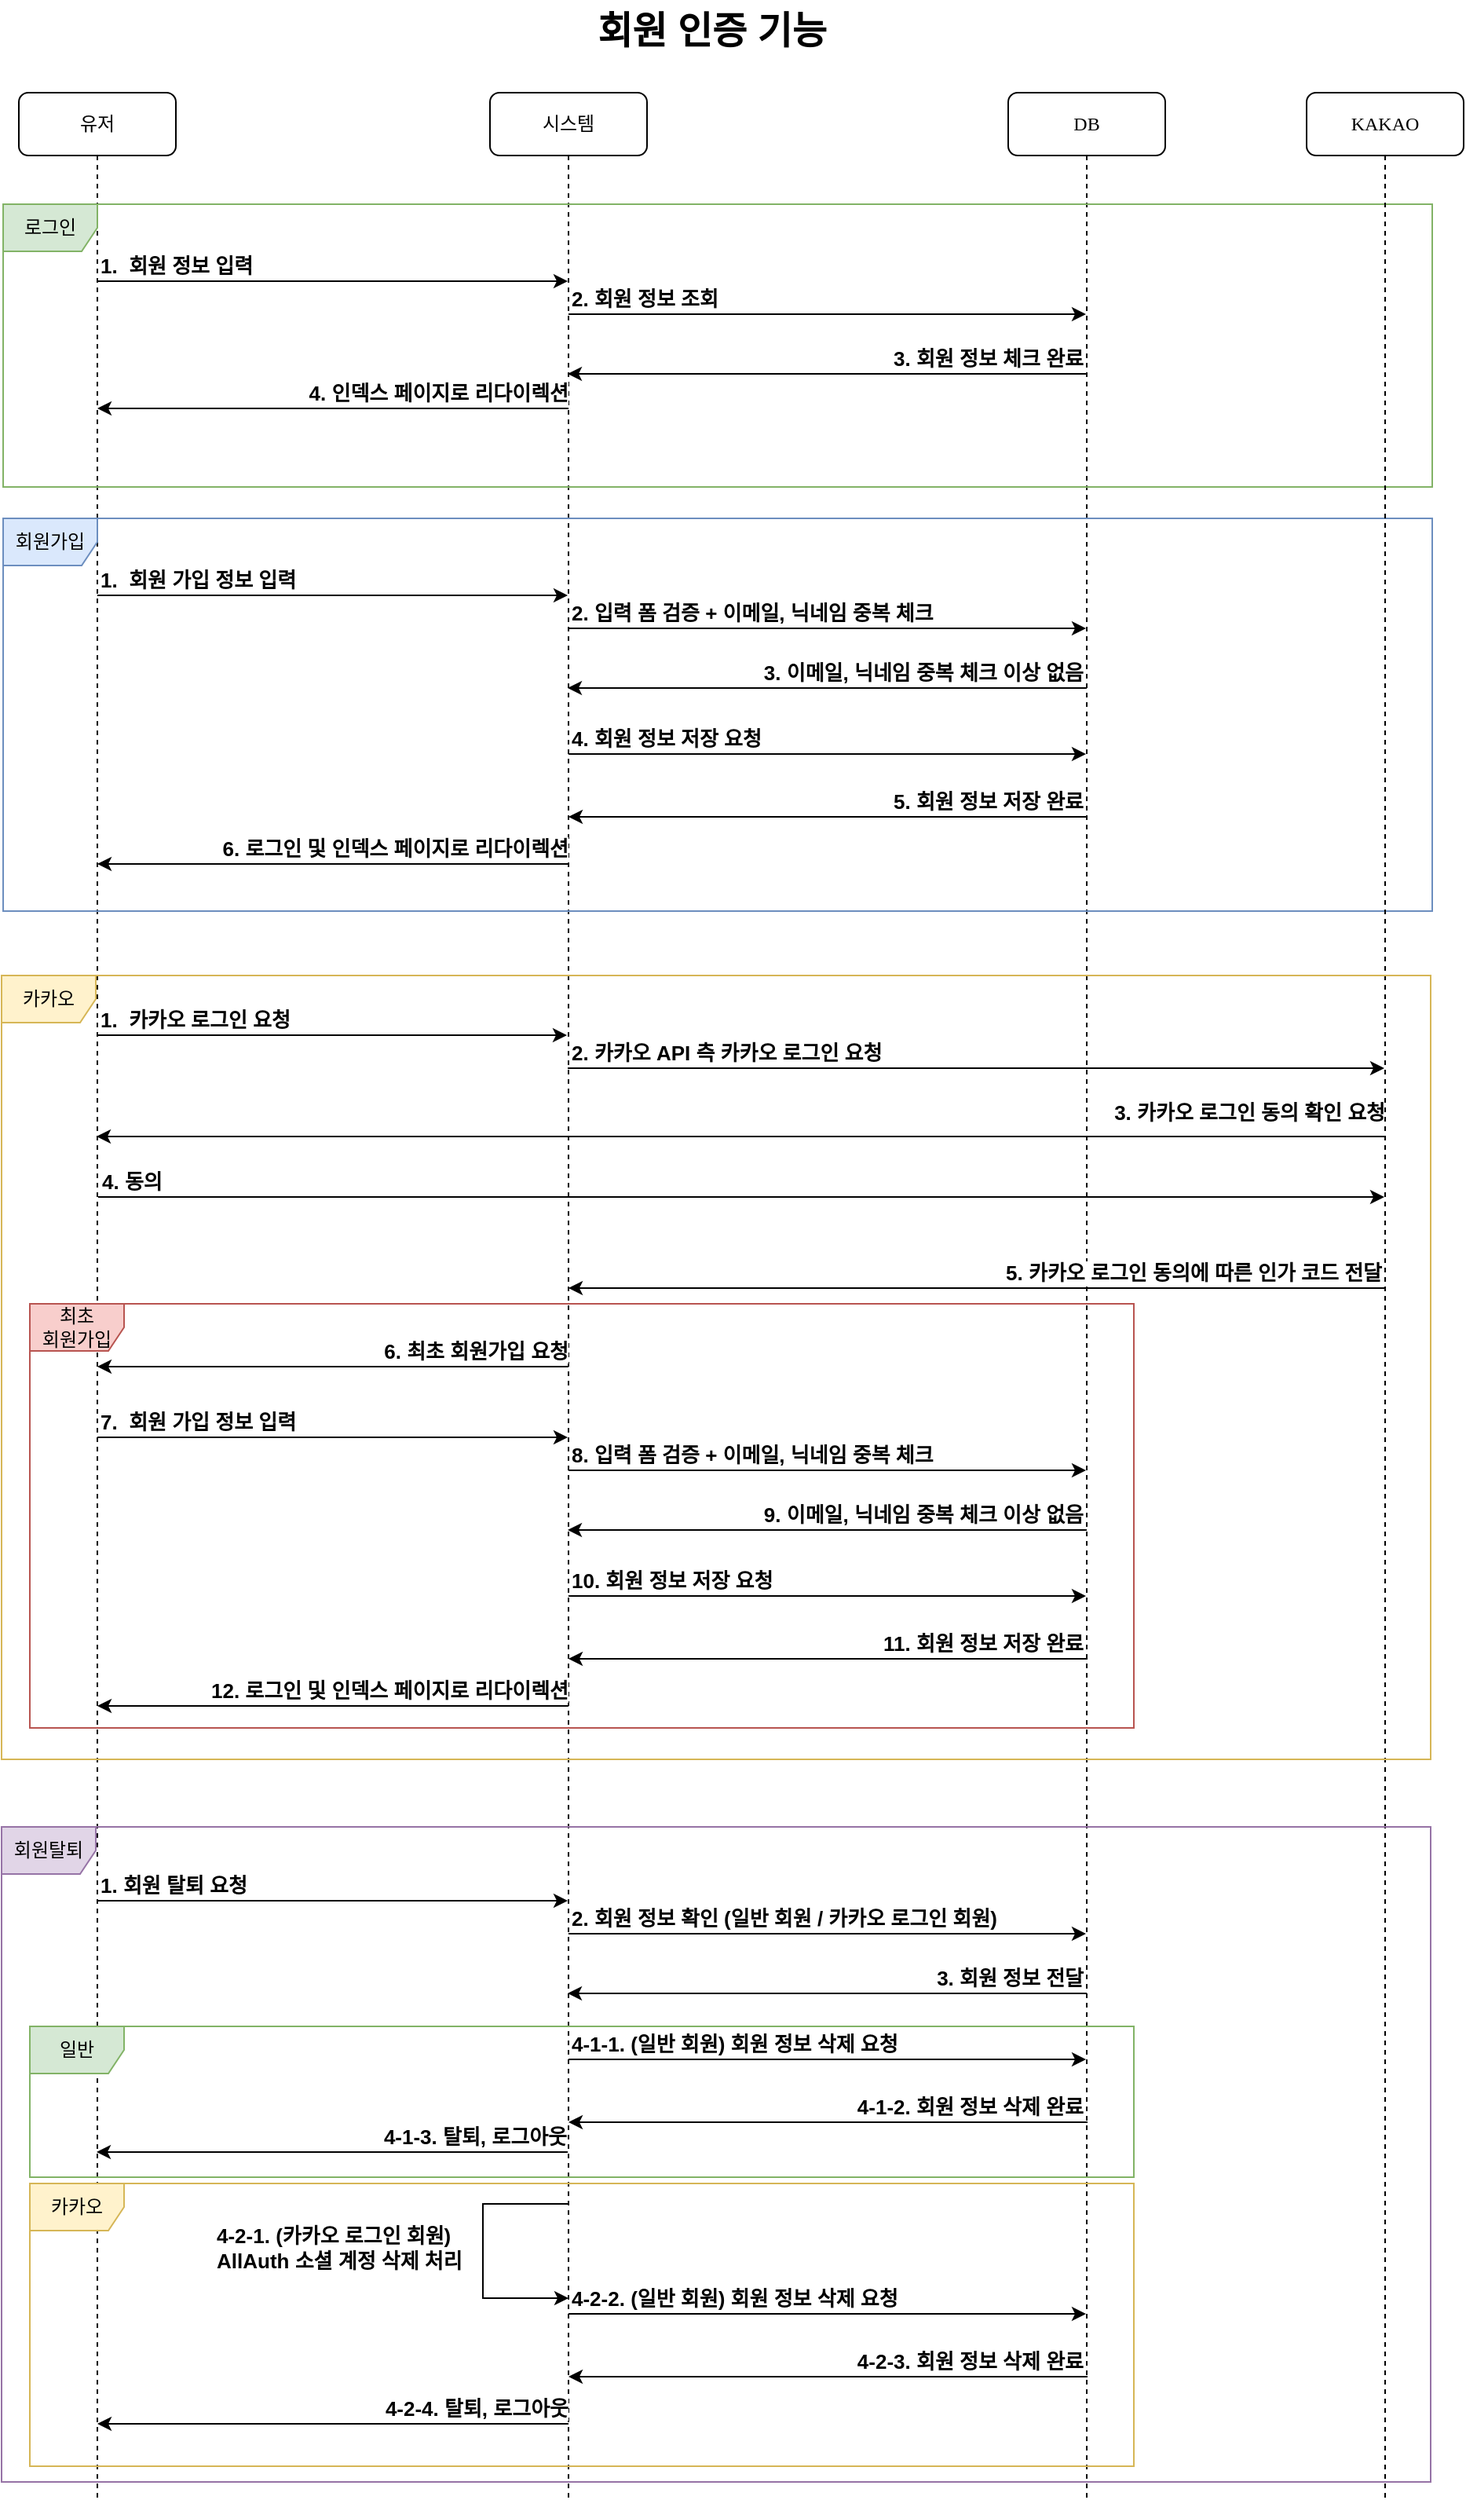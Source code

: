 <mxfile version="21.1.2" type="github">
  <diagram name="Page-1" id="2YBvvXClWsGukQMizWep">
    <mxGraphModel dx="2049" dy="1091" grid="1" gridSize="10" guides="1" tooltips="1" connect="1" arrows="1" fold="1" page="1" pageScale="1" pageWidth="850" pageHeight="1100" math="0" shadow="0">
      <root>
        <mxCell id="0" />
        <mxCell id="1" parent="0" />
        <mxCell id="0MKNSk-OUPgXn_HYRgrb-22" value="회원 인증 기능" style="text;strokeColor=none;fillColor=none;html=1;fontSize=24;fontStyle=1;verticalAlign=middle;align=center;" parent="1" vertex="1">
          <mxGeometry x="451" y="50" width="100" height="40" as="geometry" />
        </mxCell>
        <mxCell id="0MKNSk-OUPgXn_HYRgrb-23" value="시스템" style="shape=umlLifeline;perimeter=lifelinePerimeter;whiteSpace=wrap;html=1;container=1;collapsible=0;recursiveResize=0;outlineConnect=0;rounded=1;shadow=0;comic=0;labelBackgroundColor=none;strokeWidth=1;fontFamily=Verdana;fontSize=12;align=center;" parent="1" vertex="1">
          <mxGeometry x="360" y="109" width="100" height="1531" as="geometry" />
        </mxCell>
        <mxCell id="0MKNSk-OUPgXn_HYRgrb-24" value="" style="endArrow=classic;html=1;rounded=0;" parent="0MKNSk-OUPgXn_HYRgrb-23" target="0MKNSk-OUPgXn_HYRgrb-39" edge="1">
          <mxGeometry width="50" height="50" relative="1" as="geometry">
            <mxPoint x="50" y="201" as="sourcePoint" />
            <mxPoint x="-40" y="201" as="targetPoint" />
          </mxGeometry>
        </mxCell>
        <mxCell id="Bb7urTNdXiFLNzsYrYPc-95" value="" style="endArrow=classic;html=1;rounded=0;edgeStyle=elbowEdgeStyle;" edge="1" parent="0MKNSk-OUPgXn_HYRgrb-23">
          <mxGeometry width="50" height="50" relative="1" as="geometry">
            <mxPoint x="50.5" y="1344" as="sourcePoint" />
            <mxPoint x="50" y="1404" as="targetPoint" />
            <Array as="points">
              <mxPoint x="-4.5" y="1404" />
            </Array>
          </mxGeometry>
        </mxCell>
        <mxCell id="0MKNSk-OUPgXn_HYRgrb-34" value="DB" style="shape=umlLifeline;perimeter=lifelinePerimeter;whiteSpace=wrap;html=1;container=1;collapsible=0;recursiveResize=0;outlineConnect=0;rounded=1;shadow=0;comic=0;labelBackgroundColor=none;strokeWidth=1;fontFamily=Verdana;fontSize=12;align=center;" parent="1" vertex="1">
          <mxGeometry x="690" y="109" width="100" height="1531" as="geometry" />
        </mxCell>
        <mxCell id="0MKNSk-OUPgXn_HYRgrb-35" value="" style="endArrow=classic;html=1;rounded=0;" parent="0MKNSk-OUPgXn_HYRgrb-34" edge="1">
          <mxGeometry width="50" height="50" relative="1" as="geometry">
            <mxPoint x="50" y="179" as="sourcePoint" />
            <mxPoint x="-280.5" y="179" as="targetPoint" />
          </mxGeometry>
        </mxCell>
        <mxCell id="0MKNSk-OUPgXn_HYRgrb-36" value="3. 회원 정보 체크 완료" style="edgeLabel;html=1;align=right;verticalAlign=middle;resizable=0;points=[];fontSize=13;fontStyle=1" parent="0MKNSk-OUPgXn_HYRgrb-34" vertex="1" connectable="0">
          <mxGeometry x="48" y="169" as="geometry" />
        </mxCell>
        <mxCell id="0MKNSk-OUPgXn_HYRgrb-39" value="유저" style="shape=umlLifeline;perimeter=lifelinePerimeter;whiteSpace=wrap;html=1;container=1;collapsible=0;recursiveResize=0;outlineConnect=0;rounded=1;shadow=0;comic=0;labelBackgroundColor=none;strokeWidth=1;fontFamily=Verdana;fontSize=12;align=center;" parent="1" vertex="1">
          <mxGeometry x="60" y="109" width="100" height="1531" as="geometry" />
        </mxCell>
        <mxCell id="0MKNSk-OUPgXn_HYRgrb-40" value="" style="endArrow=classic;html=1;rounded=0;" parent="1" edge="1">
          <mxGeometry width="50" height="50" relative="1" as="geometry">
            <mxPoint x="110" y="229" as="sourcePoint" />
            <mxPoint x="409.5" y="229" as="targetPoint" />
          </mxGeometry>
        </mxCell>
        <mxCell id="0MKNSk-OUPgXn_HYRgrb-41" value="1.&amp;nbsp; 회원 정보 입력" style="edgeLabel;html=1;align=left;verticalAlign=middle;resizable=0;points=[];fontSize=13;fontStyle=1" parent="0MKNSk-OUPgXn_HYRgrb-40" vertex="1" connectable="0">
          <mxGeometry x="-0.245" y="4" relative="1" as="geometry">
            <mxPoint x="-113" y="-6" as="offset" />
          </mxGeometry>
        </mxCell>
        <mxCell id="0MKNSk-OUPgXn_HYRgrb-42" value="" style="endArrow=classic;html=1;rounded=0;" parent="1" edge="1">
          <mxGeometry width="50" height="50" relative="1" as="geometry">
            <mxPoint x="410" y="250" as="sourcePoint" />
            <mxPoint x="739.5" y="250" as="targetPoint" />
          </mxGeometry>
        </mxCell>
        <mxCell id="0MKNSk-OUPgXn_HYRgrb-43" value="2. 회원 정보 조회" style="edgeLabel;html=1;align=left;verticalAlign=middle;resizable=0;points=[];fontSize=13;fontStyle=1" parent="1" vertex="1" connectable="0">
          <mxGeometry x="410" y="240" as="geometry" />
        </mxCell>
        <mxCell id="0MKNSk-OUPgXn_HYRgrb-44" value="4. 인덱스 페이지로 리다이렉션" style="edgeLabel;html=1;align=right;verticalAlign=middle;resizable=0;points=[];fontSize=13;fontStyle=1" parent="1" vertex="1" connectable="0">
          <mxGeometry x="410" y="300" as="geometry" />
        </mxCell>
        <mxCell id="0MKNSk-OUPgXn_HYRgrb-45" value="로그인" style="shape=umlFrame;whiteSpace=wrap;html=1;pointerEvents=0;fillColor=#d5e8d4;strokeColor=#82b366;" parent="1" vertex="1">
          <mxGeometry x="50" y="180" width="910" height="180" as="geometry" />
        </mxCell>
        <mxCell id="Bb7urTNdXiFLNzsYrYPc-1" value="" style="endArrow=classic;html=1;rounded=0;" edge="1" parent="1">
          <mxGeometry width="50" height="50" relative="1" as="geometry">
            <mxPoint x="410" y="600" as="sourcePoint" />
            <mxPoint x="110" y="600" as="targetPoint" />
          </mxGeometry>
        </mxCell>
        <mxCell id="Bb7urTNdXiFLNzsYrYPc-2" value="" style="endArrow=classic;html=1;rounded=0;" edge="1" parent="1">
          <mxGeometry width="50" height="50" relative="1" as="geometry">
            <mxPoint x="740" y="488" as="sourcePoint" />
            <mxPoint x="409.5" y="488" as="targetPoint" />
          </mxGeometry>
        </mxCell>
        <mxCell id="Bb7urTNdXiFLNzsYrYPc-3" value="3. 이메일, 닉네임 중복 체크 이상 없음" style="edgeLabel;html=1;align=right;verticalAlign=middle;resizable=0;points=[];fontSize=13;fontStyle=1" vertex="1" connectable="0" parent="1">
          <mxGeometry x="738" y="478" as="geometry" />
        </mxCell>
        <mxCell id="Bb7urTNdXiFLNzsYrYPc-4" value="" style="endArrow=classic;html=1;rounded=0;" edge="1" parent="1">
          <mxGeometry width="50" height="50" relative="1" as="geometry">
            <mxPoint x="110" y="429" as="sourcePoint" />
            <mxPoint x="409.5" y="429" as="targetPoint" />
          </mxGeometry>
        </mxCell>
        <mxCell id="Bb7urTNdXiFLNzsYrYPc-5" value="1.&amp;nbsp; 회원 가입 정보 입력" style="edgeLabel;html=1;align=left;verticalAlign=middle;resizable=0;points=[];fontSize=13;fontStyle=1" vertex="1" connectable="0" parent="Bb7urTNdXiFLNzsYrYPc-4">
          <mxGeometry x="-0.245" y="4" relative="1" as="geometry">
            <mxPoint x="-113" y="-6" as="offset" />
          </mxGeometry>
        </mxCell>
        <mxCell id="Bb7urTNdXiFLNzsYrYPc-6" value="" style="endArrow=classic;html=1;rounded=0;" edge="1" parent="1">
          <mxGeometry width="50" height="50" relative="1" as="geometry">
            <mxPoint x="410" y="450" as="sourcePoint" />
            <mxPoint x="739.5" y="450" as="targetPoint" />
          </mxGeometry>
        </mxCell>
        <mxCell id="Bb7urTNdXiFLNzsYrYPc-7" value="2. 입력 폼 검증 + 이메일, 닉네임 중복 체크" style="edgeLabel;html=1;align=left;verticalAlign=middle;resizable=0;points=[];fontSize=13;fontStyle=1" vertex="1" connectable="0" parent="1">
          <mxGeometry x="410" y="440" as="geometry" />
        </mxCell>
        <mxCell id="Bb7urTNdXiFLNzsYrYPc-8" value="6. 로그인 및 인덱스 페이지로 리다이렉션" style="edgeLabel;html=1;align=right;verticalAlign=middle;resizable=0;points=[];fontSize=13;fontStyle=1" vertex="1" connectable="0" parent="1">
          <mxGeometry x="410" y="590" as="geometry" />
        </mxCell>
        <mxCell id="Bb7urTNdXiFLNzsYrYPc-9" value="회원가입" style="shape=umlFrame;whiteSpace=wrap;html=1;pointerEvents=0;fillColor=#dae8fc;strokeColor=#6c8ebf;" vertex="1" parent="1">
          <mxGeometry x="50" y="380" width="910" height="250" as="geometry" />
        </mxCell>
        <mxCell id="Bb7urTNdXiFLNzsYrYPc-10" value="" style="endArrow=classic;html=1;rounded=0;" edge="1" parent="1">
          <mxGeometry width="50" height="50" relative="1" as="geometry">
            <mxPoint x="410" y="530" as="sourcePoint" />
            <mxPoint x="739.5" y="530" as="targetPoint" />
          </mxGeometry>
        </mxCell>
        <mxCell id="Bb7urTNdXiFLNzsYrYPc-11" value="4. 회원 정보 저장 요청" style="edgeLabel;html=1;align=left;verticalAlign=middle;resizable=0;points=[];fontSize=13;fontStyle=1" vertex="1" connectable="0" parent="1">
          <mxGeometry x="410" y="520" as="geometry" />
        </mxCell>
        <mxCell id="Bb7urTNdXiFLNzsYrYPc-12" value="" style="endArrow=classic;html=1;rounded=0;" edge="1" parent="1">
          <mxGeometry width="50" height="50" relative="1" as="geometry">
            <mxPoint x="740.5" y="570" as="sourcePoint" />
            <mxPoint x="410" y="570" as="targetPoint" />
          </mxGeometry>
        </mxCell>
        <mxCell id="Bb7urTNdXiFLNzsYrYPc-13" value="5. 회원 정보 저장 완료" style="edgeLabel;html=1;align=right;verticalAlign=middle;resizable=0;points=[];fontSize=13;fontStyle=1" vertex="1" connectable="0" parent="1">
          <mxGeometry x="738.5" y="560" as="geometry" />
        </mxCell>
        <mxCell id="Bb7urTNdXiFLNzsYrYPc-41" value="" style="endArrow=classic;html=1;rounded=0;" edge="1" parent="1">
          <mxGeometry width="50" height="50" relative="1" as="geometry">
            <mxPoint x="929.5" y="773.5" as="sourcePoint" />
            <mxPoint x="109.5" y="773.5" as="targetPoint" />
          </mxGeometry>
        </mxCell>
        <mxCell id="Bb7urTNdXiFLNzsYrYPc-42" value="3. 카카오 로그인 동의 확인 요청" style="edgeLabel;html=1;align=right;verticalAlign=middle;resizable=0;points=[];fontSize=13;fontStyle=1" vertex="1" connectable="0" parent="1">
          <mxGeometry x="930" y="758" as="geometry" />
        </mxCell>
        <mxCell id="Bb7urTNdXiFLNzsYrYPc-43" value="" style="endArrow=classic;html=1;rounded=0;" edge="1" parent="1">
          <mxGeometry width="50" height="50" relative="1" as="geometry">
            <mxPoint x="109.5" y="709" as="sourcePoint" />
            <mxPoint x="409" y="709" as="targetPoint" />
          </mxGeometry>
        </mxCell>
        <mxCell id="Bb7urTNdXiFLNzsYrYPc-44" value="1.&amp;nbsp; 카카오 로그인 요청" style="edgeLabel;html=1;align=left;verticalAlign=middle;resizable=0;points=[];fontSize=13;fontStyle=1" vertex="1" connectable="0" parent="Bb7urTNdXiFLNzsYrYPc-43">
          <mxGeometry x="-0.245" y="4" relative="1" as="geometry">
            <mxPoint x="-113" y="-6" as="offset" />
          </mxGeometry>
        </mxCell>
        <mxCell id="Bb7urTNdXiFLNzsYrYPc-45" value="" style="endArrow=classic;html=1;rounded=0;" edge="1" parent="1" target="Bb7urTNdXiFLNzsYrYPc-53">
          <mxGeometry width="50" height="50" relative="1" as="geometry">
            <mxPoint x="409.5" y="730" as="sourcePoint" />
            <mxPoint x="739" y="730" as="targetPoint" />
          </mxGeometry>
        </mxCell>
        <mxCell id="Bb7urTNdXiFLNzsYrYPc-46" value="2. 카카오 API 측 카카오 로그인 요청" style="edgeLabel;html=1;align=left;verticalAlign=middle;resizable=0;points=[];fontSize=13;fontStyle=1" vertex="1" connectable="0" parent="1">
          <mxGeometry x="409.5" y="720" as="geometry" />
        </mxCell>
        <mxCell id="Bb7urTNdXiFLNzsYrYPc-53" value="KAKAO" style="shape=umlLifeline;perimeter=lifelinePerimeter;whiteSpace=wrap;html=1;container=1;collapsible=0;recursiveResize=0;outlineConnect=0;rounded=1;shadow=0;comic=0;labelBackgroundColor=none;strokeWidth=1;fontFamily=Verdana;fontSize=12;align=center;" vertex="1" parent="1">
          <mxGeometry x="880" y="109" width="100" height="1531" as="geometry" />
        </mxCell>
        <mxCell id="Bb7urTNdXiFLNzsYrYPc-56" value="" style="endArrow=classic;html=1;rounded=0;" edge="1" parent="1" target="Bb7urTNdXiFLNzsYrYPc-53">
          <mxGeometry width="50" height="50" relative="1" as="geometry">
            <mxPoint x="110.5" y="812" as="sourcePoint" />
            <mxPoint x="410" y="812" as="targetPoint" />
          </mxGeometry>
        </mxCell>
        <mxCell id="Bb7urTNdXiFLNzsYrYPc-57" value="4. 동의" style="edgeLabel;html=1;align=left;verticalAlign=middle;resizable=0;points=[];fontSize=13;fontStyle=1" vertex="1" connectable="0" parent="Bb7urTNdXiFLNzsYrYPc-56">
          <mxGeometry x="-0.245" y="4" relative="1" as="geometry">
            <mxPoint x="-309" y="-6" as="offset" />
          </mxGeometry>
        </mxCell>
        <mxCell id="Bb7urTNdXiFLNzsYrYPc-58" value="" style="endArrow=classic;html=1;rounded=0;" edge="1" parent="1" target="0MKNSk-OUPgXn_HYRgrb-23">
          <mxGeometry width="50" height="50" relative="1" as="geometry">
            <mxPoint x="930" y="870" as="sourcePoint" />
            <mxPoint x="599.5" y="870" as="targetPoint" />
          </mxGeometry>
        </mxCell>
        <mxCell id="Bb7urTNdXiFLNzsYrYPc-59" value="5. 카카오 로그인 동의에 따른 인가 코드 전달" style="edgeLabel;html=1;align=right;verticalAlign=middle;resizable=0;points=[];fontSize=13;fontStyle=1" vertex="1" connectable="0" parent="1">
          <mxGeometry x="928" y="860" as="geometry" />
        </mxCell>
        <mxCell id="Bb7urTNdXiFLNzsYrYPc-61" value="6. 최초 회원가입 요청" style="edgeLabel;html=1;align=right;verticalAlign=middle;resizable=0;points=[];fontSize=13;fontStyle=1" vertex="1" connectable="0" parent="1">
          <mxGeometry x="410" y="910" as="geometry" />
        </mxCell>
        <mxCell id="Bb7urTNdXiFLNzsYrYPc-60" value="" style="endArrow=classic;html=1;rounded=0;" edge="1" parent="1">
          <mxGeometry width="50" height="50" relative="1" as="geometry">
            <mxPoint x="410" y="920" as="sourcePoint" />
            <mxPoint x="110" y="920" as="targetPoint" />
          </mxGeometry>
        </mxCell>
        <mxCell id="Bb7urTNdXiFLNzsYrYPc-62" value="" style="endArrow=classic;html=1;rounded=0;" edge="1" parent="1">
          <mxGeometry width="50" height="50" relative="1" as="geometry">
            <mxPoint x="410" y="1136" as="sourcePoint" />
            <mxPoint x="110" y="1136" as="targetPoint" />
          </mxGeometry>
        </mxCell>
        <mxCell id="Bb7urTNdXiFLNzsYrYPc-63" value="" style="endArrow=classic;html=1;rounded=0;" edge="1" parent="1">
          <mxGeometry width="50" height="50" relative="1" as="geometry">
            <mxPoint x="740" y="1024" as="sourcePoint" />
            <mxPoint x="409.5" y="1024" as="targetPoint" />
          </mxGeometry>
        </mxCell>
        <mxCell id="Bb7urTNdXiFLNzsYrYPc-64" value="9. 이메일, 닉네임 중복 체크 이상 없음" style="edgeLabel;html=1;align=right;verticalAlign=middle;resizable=0;points=[];fontSize=13;fontStyle=1" vertex="1" connectable="0" parent="1">
          <mxGeometry x="738" y="1014" as="geometry" />
        </mxCell>
        <mxCell id="Bb7urTNdXiFLNzsYrYPc-65" value="" style="endArrow=classic;html=1;rounded=0;" edge="1" parent="1">
          <mxGeometry width="50" height="50" relative="1" as="geometry">
            <mxPoint x="110" y="965" as="sourcePoint" />
            <mxPoint x="409.5" y="965" as="targetPoint" />
          </mxGeometry>
        </mxCell>
        <mxCell id="Bb7urTNdXiFLNzsYrYPc-66" value="7.&amp;nbsp; 회원 가입 정보 입력" style="edgeLabel;html=1;align=left;verticalAlign=middle;resizable=0;points=[];fontSize=13;fontStyle=1" vertex="1" connectable="0" parent="Bb7urTNdXiFLNzsYrYPc-65">
          <mxGeometry x="-0.245" y="4" relative="1" as="geometry">
            <mxPoint x="-113" y="-6" as="offset" />
          </mxGeometry>
        </mxCell>
        <mxCell id="Bb7urTNdXiFLNzsYrYPc-67" value="" style="endArrow=classic;html=1;rounded=0;" edge="1" parent="1">
          <mxGeometry width="50" height="50" relative="1" as="geometry">
            <mxPoint x="410" y="986" as="sourcePoint" />
            <mxPoint x="739.5" y="986" as="targetPoint" />
          </mxGeometry>
        </mxCell>
        <mxCell id="Bb7urTNdXiFLNzsYrYPc-68" value="8. 입력 폼 검증 + 이메일, 닉네임 중복 체크" style="edgeLabel;html=1;align=left;verticalAlign=middle;resizable=0;points=[];fontSize=13;fontStyle=1" vertex="1" connectable="0" parent="1">
          <mxGeometry x="410" y="976" as="geometry" />
        </mxCell>
        <mxCell id="Bb7urTNdXiFLNzsYrYPc-69" value="12. 로그인 및 인덱스 페이지로 리다이렉션" style="edgeLabel;html=1;align=right;verticalAlign=middle;resizable=0;points=[];fontSize=13;fontStyle=1" vertex="1" connectable="0" parent="1">
          <mxGeometry x="410" y="1126" as="geometry" />
        </mxCell>
        <mxCell id="Bb7urTNdXiFLNzsYrYPc-70" value="" style="endArrow=classic;html=1;rounded=0;" edge="1" parent="1">
          <mxGeometry width="50" height="50" relative="1" as="geometry">
            <mxPoint x="410" y="1066" as="sourcePoint" />
            <mxPoint x="739.5" y="1066" as="targetPoint" />
          </mxGeometry>
        </mxCell>
        <mxCell id="Bb7urTNdXiFLNzsYrYPc-71" value="10. 회원 정보 저장 요청" style="edgeLabel;html=1;align=left;verticalAlign=middle;resizable=0;points=[];fontSize=13;fontStyle=1" vertex="1" connectable="0" parent="1">
          <mxGeometry x="410" y="1056" as="geometry" />
        </mxCell>
        <mxCell id="Bb7urTNdXiFLNzsYrYPc-72" value="" style="endArrow=classic;html=1;rounded=0;" edge="1" parent="1">
          <mxGeometry width="50" height="50" relative="1" as="geometry">
            <mxPoint x="740.5" y="1106" as="sourcePoint" />
            <mxPoint x="410" y="1106" as="targetPoint" />
          </mxGeometry>
        </mxCell>
        <mxCell id="Bb7urTNdXiFLNzsYrYPc-73" value="11. 회원 정보 저장 완료" style="edgeLabel;html=1;align=right;verticalAlign=middle;resizable=0;points=[];fontSize=13;fontStyle=1" vertex="1" connectable="0" parent="1">
          <mxGeometry x="738.5" y="1096" as="geometry" />
        </mxCell>
        <mxCell id="Bb7urTNdXiFLNzsYrYPc-76" value="카카오" style="shape=umlFrame;whiteSpace=wrap;html=1;pointerEvents=0;fillColor=#fff2cc;strokeColor=#d6b656;" vertex="1" parent="1">
          <mxGeometry x="49" y="671" width="910" height="499" as="geometry" />
        </mxCell>
        <mxCell id="Bb7urTNdXiFLNzsYrYPc-77" value="최초 &lt;br&gt;회원가입" style="shape=umlFrame;whiteSpace=wrap;html=1;pointerEvents=0;fillColor=#f8cecc;strokeColor=#b85450;" vertex="1" parent="1">
          <mxGeometry x="67" y="880" width="703" height="270" as="geometry" />
        </mxCell>
        <mxCell id="Bb7urTNdXiFLNzsYrYPc-79" value="" style="endArrow=classic;html=1;rounded=0;" edge="1" parent="1">
          <mxGeometry width="50" height="50" relative="1" as="geometry">
            <mxPoint x="410" y="1593" as="sourcePoint" />
            <mxPoint x="110" y="1593" as="targetPoint" />
          </mxGeometry>
        </mxCell>
        <mxCell id="Bb7urTNdXiFLNzsYrYPc-80" value="" style="endArrow=classic;html=1;rounded=0;" edge="1" parent="1">
          <mxGeometry width="50" height="50" relative="1" as="geometry">
            <mxPoint x="740" y="1319" as="sourcePoint" />
            <mxPoint x="409.5" y="1319" as="targetPoint" />
          </mxGeometry>
        </mxCell>
        <mxCell id="Bb7urTNdXiFLNzsYrYPc-81" value="3. 회원 정보 전달" style="edgeLabel;html=1;align=right;verticalAlign=middle;resizable=0;points=[];fontSize=13;fontStyle=1" vertex="1" connectable="0" parent="1">
          <mxGeometry x="738" y="1309" as="geometry" />
        </mxCell>
        <mxCell id="Bb7urTNdXiFLNzsYrYPc-82" value="" style="endArrow=classic;html=1;rounded=0;" edge="1" parent="1">
          <mxGeometry width="50" height="50" relative="1" as="geometry">
            <mxPoint x="110" y="1260" as="sourcePoint" />
            <mxPoint x="409.5" y="1260" as="targetPoint" />
          </mxGeometry>
        </mxCell>
        <mxCell id="Bb7urTNdXiFLNzsYrYPc-83" value="1. 회원 탈퇴 요청" style="edgeLabel;html=1;align=left;verticalAlign=middle;resizable=0;points=[];fontSize=13;fontStyle=1" vertex="1" connectable="0" parent="Bb7urTNdXiFLNzsYrYPc-82">
          <mxGeometry x="-0.245" y="4" relative="1" as="geometry">
            <mxPoint x="-113" y="-6" as="offset" />
          </mxGeometry>
        </mxCell>
        <mxCell id="Bb7urTNdXiFLNzsYrYPc-84" value="" style="endArrow=classic;html=1;rounded=0;" edge="1" parent="1">
          <mxGeometry width="50" height="50" relative="1" as="geometry">
            <mxPoint x="410" y="1281" as="sourcePoint" />
            <mxPoint x="739.5" y="1281" as="targetPoint" />
          </mxGeometry>
        </mxCell>
        <mxCell id="Bb7urTNdXiFLNzsYrYPc-85" value="2. 회원 정보 확인 (일반 회원 / 카카오 로그인 회원)" style="edgeLabel;html=1;align=left;verticalAlign=middle;resizable=0;points=[];fontSize=13;fontStyle=1" vertex="1" connectable="0" parent="1">
          <mxGeometry x="410" y="1271" as="geometry" />
        </mxCell>
        <mxCell id="Bb7urTNdXiFLNzsYrYPc-86" value="4-2-4. 탈퇴, 로그아웃" style="edgeLabel;html=1;align=right;verticalAlign=middle;resizable=0;points=[];fontSize=13;fontStyle=1" vertex="1" connectable="0" parent="1">
          <mxGeometry x="410" y="1583" as="geometry" />
        </mxCell>
        <mxCell id="Bb7urTNdXiFLNzsYrYPc-87" value="" style="endArrow=classic;html=1;rounded=0;" edge="1" parent="1">
          <mxGeometry width="50" height="50" relative="1" as="geometry">
            <mxPoint x="410" y="1361" as="sourcePoint" />
            <mxPoint x="739.5" y="1361" as="targetPoint" />
          </mxGeometry>
        </mxCell>
        <mxCell id="Bb7urTNdXiFLNzsYrYPc-88" value="4-1-1. (일반 회원) 회원 정보 삭제 요청" style="edgeLabel;html=1;align=left;verticalAlign=middle;resizable=0;points=[];fontSize=13;fontStyle=1" vertex="1" connectable="0" parent="1">
          <mxGeometry x="410" y="1351" as="geometry" />
        </mxCell>
        <mxCell id="Bb7urTNdXiFLNzsYrYPc-89" value="" style="endArrow=classic;html=1;rounded=0;" edge="1" parent="1">
          <mxGeometry width="50" height="50" relative="1" as="geometry">
            <mxPoint x="740.5" y="1401" as="sourcePoint" />
            <mxPoint x="410" y="1401" as="targetPoint" />
          </mxGeometry>
        </mxCell>
        <mxCell id="Bb7urTNdXiFLNzsYrYPc-90" value="4-1-2. 회원 정보 삭제 완료" style="edgeLabel;html=1;align=right;verticalAlign=middle;resizable=0;points=[];fontSize=13;fontStyle=1" vertex="1" connectable="0" parent="1">
          <mxGeometry x="738.5" y="1391" as="geometry" />
        </mxCell>
        <mxCell id="Bb7urTNdXiFLNzsYrYPc-91" value="" style="endArrow=classic;html=1;rounded=0;" edge="1" parent="1">
          <mxGeometry width="50" height="50" relative="1" as="geometry">
            <mxPoint x="410" y="1523" as="sourcePoint" />
            <mxPoint x="739.5" y="1523" as="targetPoint" />
          </mxGeometry>
        </mxCell>
        <mxCell id="Bb7urTNdXiFLNzsYrYPc-92" value="4-2-2. (일반 회원) 회원 정보 삭제 요청" style="edgeLabel;html=1;align=left;verticalAlign=middle;resizable=0;points=[];fontSize=13;fontStyle=1" vertex="1" connectable="0" parent="1">
          <mxGeometry x="410" y="1513" as="geometry" />
        </mxCell>
        <mxCell id="Bb7urTNdXiFLNzsYrYPc-93" value="" style="endArrow=classic;html=1;rounded=0;" edge="1" parent="1">
          <mxGeometry width="50" height="50" relative="1" as="geometry">
            <mxPoint x="740.5" y="1563" as="sourcePoint" />
            <mxPoint x="410" y="1563" as="targetPoint" />
          </mxGeometry>
        </mxCell>
        <mxCell id="Bb7urTNdXiFLNzsYrYPc-94" value="4-2-3. 회원 정보 삭제 완료" style="edgeLabel;html=1;align=right;verticalAlign=middle;resizable=0;points=[];fontSize=13;fontStyle=1" vertex="1" connectable="0" parent="1">
          <mxGeometry x="738.5" y="1553" as="geometry" />
        </mxCell>
        <mxCell id="Bb7urTNdXiFLNzsYrYPc-96" value="" style="endArrow=classic;html=1;rounded=0;" edge="1" parent="1">
          <mxGeometry width="50" height="50" relative="1" as="geometry">
            <mxPoint x="409.5" y="1420" as="sourcePoint" />
            <mxPoint x="109.5" y="1420" as="targetPoint" />
          </mxGeometry>
        </mxCell>
        <mxCell id="Bb7urTNdXiFLNzsYrYPc-97" value="4-1-3. 탈퇴, 로그아웃" style="edgeLabel;html=1;align=right;verticalAlign=middle;resizable=0;points=[];fontSize=13;fontStyle=1" vertex="1" connectable="0" parent="1">
          <mxGeometry x="409.5" y="1410" as="geometry" />
        </mxCell>
        <mxCell id="Bb7urTNdXiFLNzsYrYPc-98" value="4-2-1. (카카오 로그인 회원)&lt;br&gt;AllAuth 소셜 계정 삭제 처리" style="edgeLabel;html=1;align=left;verticalAlign=middle;resizable=0;points=[];fontSize=13;fontStyle=1" vertex="1" connectable="0" parent="1">
          <mxGeometry x="184" y="1481" as="geometry" />
        </mxCell>
        <mxCell id="Bb7urTNdXiFLNzsYrYPc-99" value="일반" style="shape=umlFrame;whiteSpace=wrap;html=1;pointerEvents=0;fillColor=#d5e8d4;strokeColor=#82b366;" vertex="1" parent="1">
          <mxGeometry x="67" y="1340" width="703" height="96" as="geometry" />
        </mxCell>
        <mxCell id="Bb7urTNdXiFLNzsYrYPc-100" value="카카오" style="shape=umlFrame;whiteSpace=wrap;html=1;pointerEvents=0;fillColor=#fff2cc;strokeColor=#d6b656;" vertex="1" parent="1">
          <mxGeometry x="67" y="1440" width="703" height="180" as="geometry" />
        </mxCell>
        <mxCell id="Bb7urTNdXiFLNzsYrYPc-101" value="회원탈퇴" style="shape=umlFrame;whiteSpace=wrap;html=1;pointerEvents=0;fillColor=#e1d5e7;strokeColor=#9673a6;" vertex="1" parent="1">
          <mxGeometry x="49" y="1213" width="910" height="417" as="geometry" />
        </mxCell>
      </root>
    </mxGraphModel>
  </diagram>
</mxfile>
